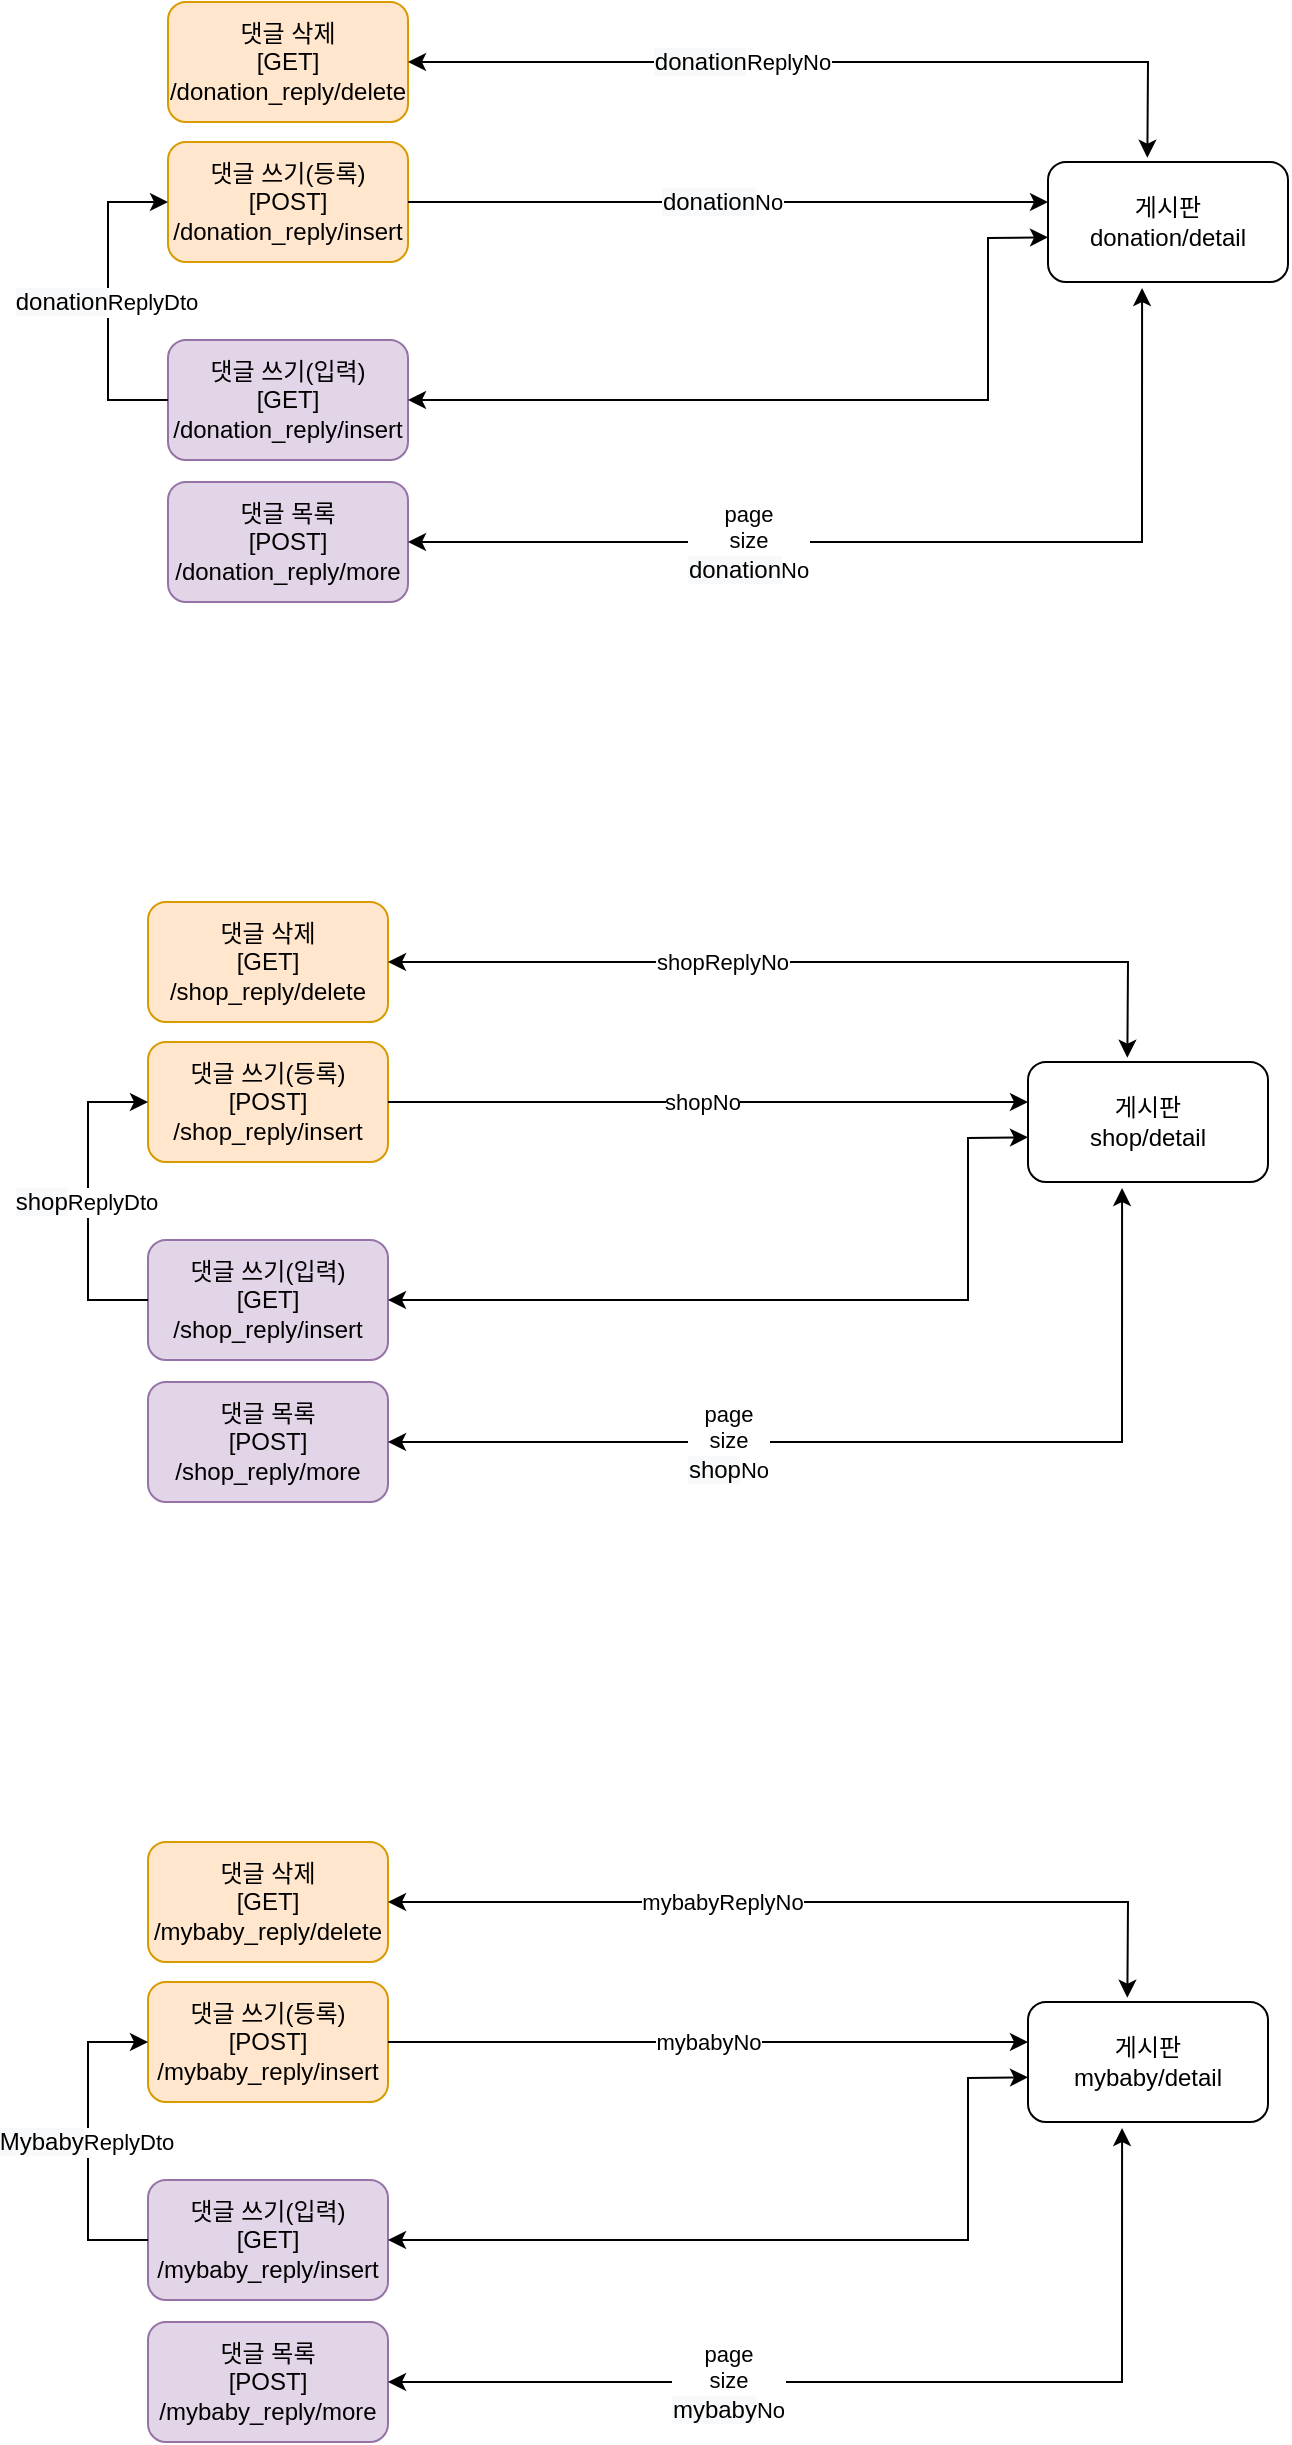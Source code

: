 <mxfile version="16.2.6" type="github">
  <diagram id="Bi_J7b9Yd5lxBIXmXcTw" name="Page-1">
    <mxGraphModel dx="1370" dy="717" grid="1" gridSize="10" guides="1" tooltips="1" connect="1" arrows="1" fold="1" page="1" pageScale="1" pageWidth="827" pageHeight="1169" math="0" shadow="0">
      <root>
        <mxCell id="0" />
        <mxCell id="1" parent="0" />
        <mxCell id="CLN-RXMXk3StLQkUaewG-69" value="게시판&lt;br&gt;mybaby/detail" style="rounded=1;whiteSpace=wrap;html=1;" parent="1" vertex="1">
          <mxGeometry x="990" y="1080" width="120" height="60" as="geometry" />
        </mxCell>
        <mxCell id="CLN-RXMXk3StLQkUaewG-70" value="댓글 목록&lt;br&gt;[POST]&lt;br&gt;/mybaby_reply/more" style="rounded=1;whiteSpace=wrap;html=1;fillColor=#e1d5e7;strokeColor=#9673a6;" parent="1" vertex="1">
          <mxGeometry x="550" y="1240" width="120" height="60" as="geometry" />
        </mxCell>
        <mxCell id="CLN-RXMXk3StLQkUaewG-71" value="댓글 쓰기(등록)&lt;br&gt;[POST]&lt;br&gt;/mybaby_reply/insert" style="rounded=1;whiteSpace=wrap;html=1;fillColor=#ffe6cc;strokeColor=#d79b00;" parent="1" vertex="1">
          <mxGeometry x="550" y="1070" width="120" height="60" as="geometry" />
        </mxCell>
        <mxCell id="CLN-RXMXk3StLQkUaewG-72" value="댓글 삭제&lt;br&gt;[GET]&lt;br&gt;/mybaby_reply/delete" style="rounded=1;whiteSpace=wrap;html=1;fillColor=#ffe6cc;strokeColor=#d79b00;" parent="1" vertex="1">
          <mxGeometry x="550" y="1000" width="120" height="60" as="geometry" />
        </mxCell>
        <mxCell id="CLN-RXMXk3StLQkUaewG-73" value="mybabyReplyNo" style="endArrow=classic;startArrow=classic;html=1;rounded=0;exitX=1;exitY=0.5;exitDx=0;exitDy=0;entryX=0.414;entryY=-0.036;entryDx=0;entryDy=0;entryPerimeter=0;" parent="1" source="CLN-RXMXk3StLQkUaewG-72" target="CLN-RXMXk3StLQkUaewG-69" edge="1">
          <mxGeometry x="-0.2" width="50" height="50" relative="1" as="geometry">
            <mxPoint x="660" y="1279" as="sourcePoint" />
            <mxPoint x="1020" y="1080" as="targetPoint" />
            <Array as="points">
              <mxPoint x="890" y="1030" />
              <mxPoint x="1040" y="1030" />
            </Array>
            <mxPoint as="offset" />
          </mxGeometry>
        </mxCell>
        <mxCell id="CLN-RXMXk3StLQkUaewG-74" value="댓글 쓰기(입력)&lt;br&gt;[GET]&lt;br&gt;/mybaby_reply/insert" style="whiteSpace=wrap;html=1;rounded=1;fillColor=#e1d5e7;strokeColor=#9673a6;" parent="1" vertex="1">
          <mxGeometry x="550" y="1169" width="120" height="60" as="geometry" />
        </mxCell>
        <mxCell id="CLN-RXMXk3StLQkUaewG-75" value="" style="endArrow=classic;startArrow=classic;html=1;rounded=0;exitX=1;exitY=0.5;exitDx=0;exitDy=0;entryX=0;entryY=0.628;entryDx=0;entryDy=0;entryPerimeter=0;" parent="1" source="CLN-RXMXk3StLQkUaewG-74" target="CLN-RXMXk3StLQkUaewG-69" edge="1">
          <mxGeometry width="50" height="50" relative="1" as="geometry">
            <mxPoint x="670" y="1182" as="sourcePoint" />
            <mxPoint x="760" y="1117" as="targetPoint" />
            <Array as="points">
              <mxPoint x="710" y="1199" />
              <mxPoint x="960" y="1199" />
              <mxPoint x="960" y="1118" />
            </Array>
          </mxGeometry>
        </mxCell>
        <mxCell id="CLN-RXMXk3StLQkUaewG-76" value="" style="endArrow=classic;startArrow=classic;html=1;rounded=0;entryX=0.392;entryY=1.05;entryDx=0;entryDy=0;exitX=1;exitY=0.5;exitDx=0;exitDy=0;entryPerimeter=0;" parent="1" source="CLN-RXMXk3StLQkUaewG-70" target="CLN-RXMXk3StLQkUaewG-69" edge="1">
          <mxGeometry width="50" height="50" relative="1" as="geometry">
            <mxPoint x="670.0" y="1027" as="sourcePoint" />
            <mxPoint x="760.0" y="1095" as="targetPoint" />
            <Array as="points">
              <mxPoint x="1037" y="1270" />
            </Array>
          </mxGeometry>
        </mxCell>
        <mxCell id="CLN-RXMXk3StLQkUaewG-77" value="page&lt;br&gt;size&lt;br&gt;&lt;span style=&quot;font-size: 12px ; background-color: rgb(248 , 249 , 250)&quot;&gt;mybaby&lt;/span&gt;No" style="edgeLabel;html=1;align=center;verticalAlign=middle;resizable=0;points=[];" parent="CLN-RXMXk3StLQkUaewG-76" vertex="1" connectable="0">
          <mxGeometry x="0.432" y="1" relative="1" as="geometry">
            <mxPoint x="-184" y="1" as="offset" />
          </mxGeometry>
        </mxCell>
        <mxCell id="GmiDtVmG27tgBGmX8ilm-1" value="" style="endArrow=classic;html=1;rounded=0;exitX=0;exitY=0.5;exitDx=0;exitDy=0;entryX=0;entryY=0.5;entryDx=0;entryDy=0;" parent="1" source="CLN-RXMXk3StLQkUaewG-74" target="CLN-RXMXk3StLQkUaewG-71" edge="1">
          <mxGeometry width="50" height="50" relative="1" as="geometry">
            <mxPoint x="490" y="1160" as="sourcePoint" />
            <mxPoint x="540" y="1110" as="targetPoint" />
            <Array as="points">
              <mxPoint x="520" y="1199" />
              <mxPoint x="520" y="1100" />
            </Array>
          </mxGeometry>
        </mxCell>
        <mxCell id="GmiDtVmG27tgBGmX8ilm-3" value="&lt;span style=&quot;font-size: 12px ; background-color: rgb(248 , 249 , 250)&quot;&gt;Mybaby&lt;/span&gt;ReplyDto" style="edgeLabel;html=1;align=center;verticalAlign=middle;resizable=0;points=[];" parent="GmiDtVmG27tgBGmX8ilm-1" vertex="1" connectable="0">
          <mxGeometry x="-0.185" y="1" relative="1" as="geometry">
            <mxPoint y="-14" as="offset" />
          </mxGeometry>
        </mxCell>
        <mxCell id="GmiDtVmG27tgBGmX8ilm-2" value="" style="endArrow=classic;html=1;rounded=0;" parent="1" edge="1">
          <mxGeometry width="50" height="50" relative="1" as="geometry">
            <mxPoint x="670" y="1100" as="sourcePoint" />
            <mxPoint x="990" y="1100" as="targetPoint" />
          </mxGeometry>
        </mxCell>
        <mxCell id="AfNiGCgngfCELe7sNpv3-14" value="mybabyNo" style="edgeLabel;html=1;align=center;verticalAlign=middle;resizable=0;points=[];" vertex="1" connectable="0" parent="GmiDtVmG27tgBGmX8ilm-2">
          <mxGeometry x="-0.081" y="-3" relative="1" as="geometry">
            <mxPoint x="13" y="-3" as="offset" />
          </mxGeometry>
        </mxCell>
        <mxCell id="AfNiGCgngfCELe7sNpv3-1" value="게시판&lt;br&gt;shop/detail" style="rounded=1;whiteSpace=wrap;html=1;" vertex="1" parent="1">
          <mxGeometry x="990" y="610" width="120" height="60" as="geometry" />
        </mxCell>
        <mxCell id="AfNiGCgngfCELe7sNpv3-2" value="댓글 목록&lt;br&gt;[POST]&lt;br&gt;/shop_reply/more" style="rounded=1;whiteSpace=wrap;html=1;fillColor=#e1d5e7;strokeColor=#9673a6;" vertex="1" parent="1">
          <mxGeometry x="550" y="770" width="120" height="60" as="geometry" />
        </mxCell>
        <mxCell id="AfNiGCgngfCELe7sNpv3-3" value="댓글 쓰기(등록)&lt;br&gt;[POST]&lt;br&gt;/shop_reply/insert" style="rounded=1;whiteSpace=wrap;html=1;fillColor=#ffe6cc;strokeColor=#d79b00;" vertex="1" parent="1">
          <mxGeometry x="550" y="600" width="120" height="60" as="geometry" />
        </mxCell>
        <mxCell id="AfNiGCgngfCELe7sNpv3-4" value="댓글 삭제&lt;br&gt;[GET]&lt;br&gt;/shop_reply/delete" style="rounded=1;whiteSpace=wrap;html=1;fillColor=#ffe6cc;strokeColor=#d79b00;" vertex="1" parent="1">
          <mxGeometry x="550" y="530" width="120" height="60" as="geometry" />
        </mxCell>
        <mxCell id="AfNiGCgngfCELe7sNpv3-5" value="shopReplyNo" style="endArrow=classic;startArrow=classic;html=1;rounded=0;exitX=1;exitY=0.5;exitDx=0;exitDy=0;entryX=0.414;entryY=-0.036;entryDx=0;entryDy=0;entryPerimeter=0;" edge="1" parent="1" source="AfNiGCgngfCELe7sNpv3-4" target="AfNiGCgngfCELe7sNpv3-1">
          <mxGeometry x="-0.2" width="50" height="50" relative="1" as="geometry">
            <mxPoint x="660" y="809" as="sourcePoint" />
            <mxPoint x="1020" y="610" as="targetPoint" />
            <Array as="points">
              <mxPoint x="890" y="560" />
              <mxPoint x="1040" y="560" />
            </Array>
            <mxPoint as="offset" />
          </mxGeometry>
        </mxCell>
        <mxCell id="AfNiGCgngfCELe7sNpv3-6" value="댓글 쓰기(입력)&lt;br&gt;[GET]&lt;br&gt;/shop_reply/insert" style="whiteSpace=wrap;html=1;rounded=1;fillColor=#e1d5e7;strokeColor=#9673a6;" vertex="1" parent="1">
          <mxGeometry x="550" y="699" width="120" height="60" as="geometry" />
        </mxCell>
        <mxCell id="AfNiGCgngfCELe7sNpv3-7" value="" style="endArrow=classic;startArrow=classic;html=1;rounded=0;exitX=1;exitY=0.5;exitDx=0;exitDy=0;entryX=0;entryY=0.628;entryDx=0;entryDy=0;entryPerimeter=0;" edge="1" parent="1" source="AfNiGCgngfCELe7sNpv3-6" target="AfNiGCgngfCELe7sNpv3-1">
          <mxGeometry width="50" height="50" relative="1" as="geometry">
            <mxPoint x="670" y="712" as="sourcePoint" />
            <mxPoint x="760" y="647" as="targetPoint" />
            <Array as="points">
              <mxPoint x="710" y="729" />
              <mxPoint x="960" y="729" />
              <mxPoint x="960" y="648" />
            </Array>
          </mxGeometry>
        </mxCell>
        <mxCell id="AfNiGCgngfCELe7sNpv3-8" value="" style="endArrow=classic;startArrow=classic;html=1;rounded=0;entryX=0.392;entryY=1.05;entryDx=0;entryDy=0;exitX=1;exitY=0.5;exitDx=0;exitDy=0;entryPerimeter=0;" edge="1" parent="1" source="AfNiGCgngfCELe7sNpv3-2" target="AfNiGCgngfCELe7sNpv3-1">
          <mxGeometry width="50" height="50" relative="1" as="geometry">
            <mxPoint x="670.0" y="557" as="sourcePoint" />
            <mxPoint x="760.0" y="625" as="targetPoint" />
            <Array as="points">
              <mxPoint x="1037" y="800" />
            </Array>
          </mxGeometry>
        </mxCell>
        <mxCell id="AfNiGCgngfCELe7sNpv3-9" value="page&lt;br&gt;size&lt;br&gt;&lt;span style=&quot;font-size: 12px ; background-color: rgb(248 , 249 , 250)&quot;&gt;shop&lt;/span&gt;No" style="edgeLabel;html=1;align=center;verticalAlign=middle;resizable=0;points=[];" vertex="1" connectable="0" parent="AfNiGCgngfCELe7sNpv3-8">
          <mxGeometry x="0.432" y="1" relative="1" as="geometry">
            <mxPoint x="-184" y="1" as="offset" />
          </mxGeometry>
        </mxCell>
        <mxCell id="AfNiGCgngfCELe7sNpv3-10" value="" style="endArrow=classic;html=1;rounded=0;exitX=0;exitY=0.5;exitDx=0;exitDy=0;entryX=0;entryY=0.5;entryDx=0;entryDy=0;" edge="1" parent="1" source="AfNiGCgngfCELe7sNpv3-6" target="AfNiGCgngfCELe7sNpv3-3">
          <mxGeometry width="50" height="50" relative="1" as="geometry">
            <mxPoint x="490" y="690" as="sourcePoint" />
            <mxPoint x="540" y="640" as="targetPoint" />
            <Array as="points">
              <mxPoint x="520" y="729" />
              <mxPoint x="520" y="630" />
            </Array>
          </mxGeometry>
        </mxCell>
        <mxCell id="AfNiGCgngfCELe7sNpv3-11" value="&lt;span style=&quot;font-size: 12px ; background-color: rgb(248 , 249 , 250)&quot;&gt;shop&lt;/span&gt;ReplyDto" style="edgeLabel;html=1;align=center;verticalAlign=middle;resizable=0;points=[];" vertex="1" connectable="0" parent="AfNiGCgngfCELe7sNpv3-10">
          <mxGeometry x="-0.185" y="1" relative="1" as="geometry">
            <mxPoint y="-14" as="offset" />
          </mxGeometry>
        </mxCell>
        <mxCell id="AfNiGCgngfCELe7sNpv3-12" value="" style="endArrow=classic;html=1;rounded=0;" edge="1" parent="1">
          <mxGeometry width="50" height="50" relative="1" as="geometry">
            <mxPoint x="670" y="630" as="sourcePoint" />
            <mxPoint x="990" y="630" as="targetPoint" />
          </mxGeometry>
        </mxCell>
        <mxCell id="AfNiGCgngfCELe7sNpv3-13" value="shopNo" style="edgeLabel;html=1;align=center;verticalAlign=middle;resizable=0;points=[];" vertex="1" connectable="0" parent="AfNiGCgngfCELe7sNpv3-12">
          <mxGeometry x="-0.081" y="2" relative="1" as="geometry">
            <mxPoint x="10" y="2" as="offset" />
          </mxGeometry>
        </mxCell>
        <mxCell id="AfNiGCgngfCELe7sNpv3-15" value="게시판&lt;br&gt;donation/detail" style="rounded=1;whiteSpace=wrap;html=1;" vertex="1" parent="1">
          <mxGeometry x="1000" y="160" width="120" height="60" as="geometry" />
        </mxCell>
        <mxCell id="AfNiGCgngfCELe7sNpv3-16" value="댓글 목록&lt;br&gt;[POST]&lt;br&gt;/donation_reply/more" style="rounded=1;whiteSpace=wrap;html=1;fillColor=#e1d5e7;strokeColor=#9673a6;" vertex="1" parent="1">
          <mxGeometry x="560" y="320" width="120" height="60" as="geometry" />
        </mxCell>
        <mxCell id="AfNiGCgngfCELe7sNpv3-17" value="댓글 쓰기(등록)&lt;br&gt;[POST]&lt;br&gt;/donation_reply/insert" style="rounded=1;whiteSpace=wrap;html=1;fillColor=#ffe6cc;strokeColor=#d79b00;" vertex="1" parent="1">
          <mxGeometry x="560" y="150" width="120" height="60" as="geometry" />
        </mxCell>
        <mxCell id="AfNiGCgngfCELe7sNpv3-18" value="댓글 삭제&lt;br&gt;[GET]&lt;br&gt;/donation_reply/delete" style="rounded=1;whiteSpace=wrap;html=1;fillColor=#ffe6cc;strokeColor=#d79b00;" vertex="1" parent="1">
          <mxGeometry x="560" y="80" width="120" height="60" as="geometry" />
        </mxCell>
        <mxCell id="AfNiGCgngfCELe7sNpv3-19" value="&lt;span style=&quot;font-size: 12px ; background-color: rgb(248 , 249 , 250)&quot;&gt;donation&lt;/span&gt;ReplyNo" style="endArrow=classic;startArrow=classic;html=1;rounded=0;exitX=1;exitY=0.5;exitDx=0;exitDy=0;entryX=0.414;entryY=-0.036;entryDx=0;entryDy=0;entryPerimeter=0;" edge="1" parent="1" source="AfNiGCgngfCELe7sNpv3-18" target="AfNiGCgngfCELe7sNpv3-15">
          <mxGeometry x="-0.2" width="50" height="50" relative="1" as="geometry">
            <mxPoint x="670" y="359" as="sourcePoint" />
            <mxPoint x="1030" y="160" as="targetPoint" />
            <Array as="points">
              <mxPoint x="900" y="110" />
              <mxPoint x="1050" y="110" />
            </Array>
            <mxPoint as="offset" />
          </mxGeometry>
        </mxCell>
        <mxCell id="AfNiGCgngfCELe7sNpv3-20" value="댓글 쓰기(입력)&lt;br&gt;[GET]&lt;br&gt;/donation_reply/insert" style="whiteSpace=wrap;html=1;rounded=1;fillColor=#e1d5e7;strokeColor=#9673a6;" vertex="1" parent="1">
          <mxGeometry x="560" y="249" width="120" height="60" as="geometry" />
        </mxCell>
        <mxCell id="AfNiGCgngfCELe7sNpv3-21" value="" style="endArrow=classic;startArrow=classic;html=1;rounded=0;exitX=1;exitY=0.5;exitDx=0;exitDy=0;entryX=0;entryY=0.628;entryDx=0;entryDy=0;entryPerimeter=0;" edge="1" parent="1" source="AfNiGCgngfCELe7sNpv3-20" target="AfNiGCgngfCELe7sNpv3-15">
          <mxGeometry width="50" height="50" relative="1" as="geometry">
            <mxPoint x="680" y="262" as="sourcePoint" />
            <mxPoint x="770" y="197" as="targetPoint" />
            <Array as="points">
              <mxPoint x="720" y="279" />
              <mxPoint x="970" y="279" />
              <mxPoint x="970" y="198" />
            </Array>
          </mxGeometry>
        </mxCell>
        <mxCell id="AfNiGCgngfCELe7sNpv3-22" value="" style="endArrow=classic;startArrow=classic;html=1;rounded=0;entryX=0.392;entryY=1.05;entryDx=0;entryDy=0;exitX=1;exitY=0.5;exitDx=0;exitDy=0;entryPerimeter=0;" edge="1" parent="1" source="AfNiGCgngfCELe7sNpv3-16" target="AfNiGCgngfCELe7sNpv3-15">
          <mxGeometry width="50" height="50" relative="1" as="geometry">
            <mxPoint x="680.0" y="107" as="sourcePoint" />
            <mxPoint x="770.0" y="175" as="targetPoint" />
            <Array as="points">
              <mxPoint x="1047" y="350" />
            </Array>
          </mxGeometry>
        </mxCell>
        <mxCell id="AfNiGCgngfCELe7sNpv3-23" value="page&lt;br&gt;size&lt;br&gt;&lt;span style=&quot;font-size: 12px ; background-color: rgb(248 , 249 , 250)&quot;&gt;donation&lt;/span&gt;No" style="edgeLabel;html=1;align=center;verticalAlign=middle;resizable=0;points=[];" vertex="1" connectable="0" parent="AfNiGCgngfCELe7sNpv3-22">
          <mxGeometry x="0.432" y="1" relative="1" as="geometry">
            <mxPoint x="-184" y="1" as="offset" />
          </mxGeometry>
        </mxCell>
        <mxCell id="AfNiGCgngfCELe7sNpv3-24" value="" style="endArrow=classic;html=1;rounded=0;exitX=0;exitY=0.5;exitDx=0;exitDy=0;entryX=0;entryY=0.5;entryDx=0;entryDy=0;" edge="1" parent="1" source="AfNiGCgngfCELe7sNpv3-20" target="AfNiGCgngfCELe7sNpv3-17">
          <mxGeometry width="50" height="50" relative="1" as="geometry">
            <mxPoint x="500" y="240" as="sourcePoint" />
            <mxPoint x="550" y="190" as="targetPoint" />
            <Array as="points">
              <mxPoint x="530" y="279" />
              <mxPoint x="530" y="180" />
            </Array>
          </mxGeometry>
        </mxCell>
        <mxCell id="AfNiGCgngfCELe7sNpv3-25" value="&lt;span style=&quot;font-size: 12px ; background-color: rgb(248 , 249 , 250)&quot;&gt;donation&lt;/span&gt;ReplyDto" style="edgeLabel;html=1;align=center;verticalAlign=middle;resizable=0;points=[];" vertex="1" connectable="0" parent="AfNiGCgngfCELe7sNpv3-24">
          <mxGeometry x="-0.185" y="1" relative="1" as="geometry">
            <mxPoint y="-14" as="offset" />
          </mxGeometry>
        </mxCell>
        <mxCell id="AfNiGCgngfCELe7sNpv3-26" value="" style="endArrow=classic;html=1;rounded=0;" edge="1" parent="1">
          <mxGeometry width="50" height="50" relative="1" as="geometry">
            <mxPoint x="680" y="180" as="sourcePoint" />
            <mxPoint x="1000" y="180" as="targetPoint" />
          </mxGeometry>
        </mxCell>
        <mxCell id="AfNiGCgngfCELe7sNpv3-27" value="&lt;span style=&quot;font-size: 12px ; background-color: rgb(248 , 249 , 250)&quot;&gt;donation&lt;/span&gt;No" style="edgeLabel;html=1;align=center;verticalAlign=middle;resizable=0;points=[];" vertex="1" connectable="0" parent="AfNiGCgngfCELe7sNpv3-26">
          <mxGeometry x="-0.081" y="2" relative="1" as="geometry">
            <mxPoint x="10" y="2" as="offset" />
          </mxGeometry>
        </mxCell>
      </root>
    </mxGraphModel>
  </diagram>
</mxfile>
